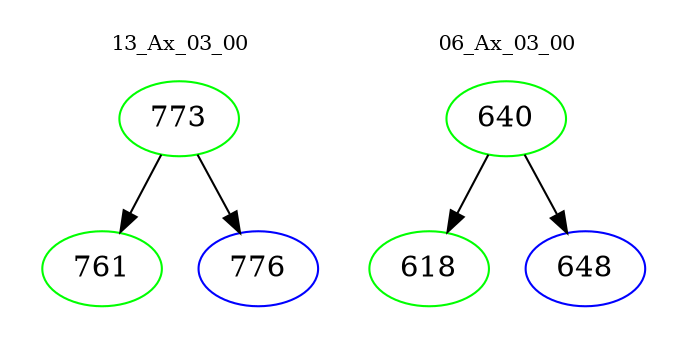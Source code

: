 digraph{
subgraph cluster_0 {
color = white
label = "13_Ax_03_00";
fontsize=10;
T0_773 [label="773", color="green"]
T0_773 -> T0_761 [color="black"]
T0_761 [label="761", color="green"]
T0_773 -> T0_776 [color="black"]
T0_776 [label="776", color="blue"]
}
subgraph cluster_1 {
color = white
label = "06_Ax_03_00";
fontsize=10;
T1_640 [label="640", color="green"]
T1_640 -> T1_618 [color="black"]
T1_618 [label="618", color="green"]
T1_640 -> T1_648 [color="black"]
T1_648 [label="648", color="blue"]
}
}
